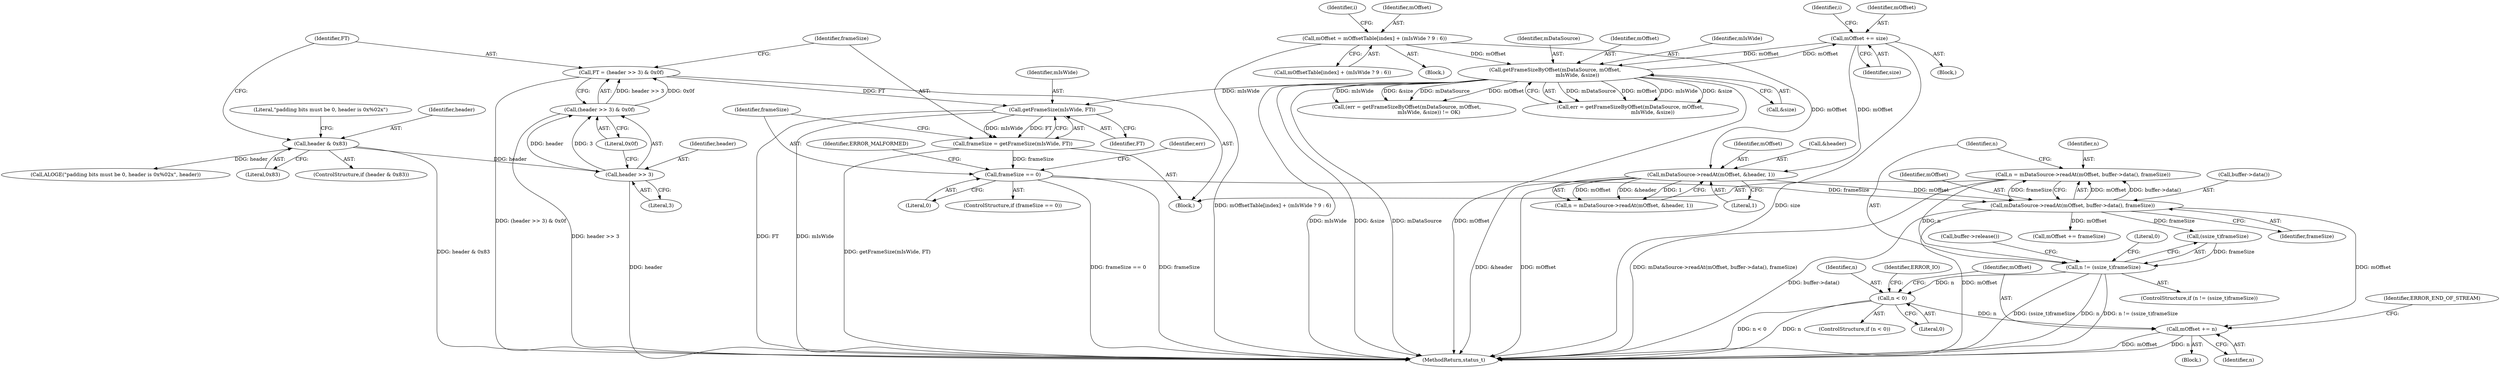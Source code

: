 digraph "0_Android_36b04932bb93cc3269279282686b439a17a89920@API" {
"1000249" [label="(Call,n = mDataSource->readAt(mOffset, buffer->data(), frameSize))"];
"1000251" [label="(Call,mDataSource->readAt(mOffset, buffer->data(), frameSize))"];
"1000192" [label="(Call,mDataSource->readAt(mOffset, &header, 1))"];
"1000185" [label="(Call,mOffset += size)"];
"1000175" [label="(Call,getFrameSizeByOffset(mDataSource, mOffset,\n                            mIsWide, &size))"];
"1000145" [label="(Call,mOffset = mOffsetTable[index] + (mIsWide ? 9 : 6))"];
"1000229" [label="(Call,frameSize == 0)"];
"1000223" [label="(Call,frameSize = getFrameSize(mIsWide, FT))"];
"1000225" [label="(Call,getFrameSize(mIsWide, FT))"];
"1000215" [label="(Call,FT = (header >> 3) & 0x0f)"];
"1000217" [label="(Call,(header >> 3) & 0x0f)"];
"1000218" [label="(Call,header >> 3)"];
"1000205" [label="(Call,header & 0x83)"];
"1000256" [label="(Call,n != (ssize_t)frameSize)"];
"1000267" [label="(Call,n < 0)"];
"1000275" [label="(Call,mOffset += n)"];
"1000281" [label="(Literal,0)"];
"1000175" [label="(Call,getFrameSizeByOffset(mDataSource, mOffset,\n                            mIsWide, &size))"];
"1000226" [label="(Identifier,mIsWide)"];
"1000249" [label="(Call,n = mDataSource->readAt(mOffset, buffer->data(), frameSize))"];
"1000228" [label="(ControlStructure,if (frameSize == 0))"];
"1000272" [label="(Identifier,ERROR_IO)"];
"1000205" [label="(Call,header & 0x83)"];
"1000105" [label="(Block,)"];
"1000268" [label="(Identifier,n)"];
"1000168" [label="(Identifier,i)"];
"1000227" [label="(Identifier,FT)"];
"1000173" [label="(Call,err = getFrameSizeByOffset(mDataSource, mOffset,\n                            mIsWide, &size))"];
"1000186" [label="(Identifier,mOffset)"];
"1000251" [label="(Call,mDataSource->readAt(mOffset, buffer->data(), frameSize))"];
"1000267" [label="(Call,n < 0)"];
"1000253" [label="(Call,buffer->data())"];
"1000176" [label="(Identifier,mDataSource)"];
"1000301" [label="(MethodReturn,status_t)"];
"1000266" [label="(ControlStructure,if (n < 0))"];
"1000177" [label="(Identifier,mOffset)"];
"1000258" [label="(Call,(ssize_t)frameSize)"];
"1000223" [label="(Call,frameSize = getFrameSize(mIsWide, FT))"];
"1000206" [label="(Identifier,header)"];
"1000192" [label="(Call,mDataSource->readAt(mOffset, &header, 1))"];
"1000257" [label="(Identifier,n)"];
"1000254" [label="(Identifier,frameSize)"];
"1000216" [label="(Identifier,FT)"];
"1000147" [label="(Call,mOffsetTable[index] + (mIsWide ? 9 : 6))"];
"1000219" [label="(Identifier,header)"];
"1000169" [label="(Block,)"];
"1000209" [label="(Call,ALOGE(\"padding bits must be 0, header is 0x%02x\", header))"];
"1000275" [label="(Call,mOffset += n)"];
"1000185" [label="(Call,mOffset += size)"];
"1000229" [label="(Call,frameSize == 0)"];
"1000252" [label="(Identifier,mOffset)"];
"1000274" [label="(Block,)"];
"1000230" [label="(Identifier,frameSize)"];
"1000221" [label="(Literal,0x0f)"];
"1000262" [label="(Call,buffer->release())"];
"1000145" [label="(Call,mOffset = mOffsetTable[index] + (mIsWide ? 9 : 6))"];
"1000220" [label="(Literal,3)"];
"1000276" [label="(Identifier,mOffset)"];
"1000193" [label="(Identifier,mOffset)"];
"1000187" [label="(Identifier,size)"];
"1000207" [label="(Literal,0x83)"];
"1000238" [label="(Identifier,err)"];
"1000196" [label="(Literal,1)"];
"1000225" [label="(Call,getFrameSize(mIsWide, FT))"];
"1000178" [label="(Identifier,mIsWide)"];
"1000158" [label="(Identifier,i)"];
"1000231" [label="(Literal,0)"];
"1000210" [label="(Literal,\"padding bits must be 0, header is 0x%02x\")"];
"1000120" [label="(Block,)"];
"1000204" [label="(ControlStructure,if (header & 0x83))"];
"1000234" [label="(Identifier,ERROR_MALFORMED)"];
"1000217" [label="(Call,(header >> 3) & 0x0f)"];
"1000269" [label="(Literal,0)"];
"1000224" [label="(Identifier,frameSize)"];
"1000289" [label="(Call,mOffset += frameSize)"];
"1000146" [label="(Identifier,mOffset)"];
"1000256" [label="(Call,n != (ssize_t)frameSize)"];
"1000255" [label="(ControlStructure,if (n != (ssize_t)frameSize))"];
"1000277" [label="(Identifier,n)"];
"1000279" [label="(Identifier,ERROR_END_OF_STREAM)"];
"1000250" [label="(Identifier,n)"];
"1000218" [label="(Call,header >> 3)"];
"1000194" [label="(Call,&header)"];
"1000179" [label="(Call,&size)"];
"1000190" [label="(Call,n = mDataSource->readAt(mOffset, &header, 1))"];
"1000172" [label="(Call,(err = getFrameSizeByOffset(mDataSource, mOffset,\n                            mIsWide, &size)) != OK)"];
"1000215" [label="(Call,FT = (header >> 3) & 0x0f)"];
"1000249" -> "1000105"  [label="AST: "];
"1000249" -> "1000251"  [label="CFG: "];
"1000250" -> "1000249"  [label="AST: "];
"1000251" -> "1000249"  [label="AST: "];
"1000257" -> "1000249"  [label="CFG: "];
"1000249" -> "1000301"  [label="DDG: mDataSource->readAt(mOffset, buffer->data(), frameSize)"];
"1000251" -> "1000249"  [label="DDG: mOffset"];
"1000251" -> "1000249"  [label="DDG: buffer->data()"];
"1000251" -> "1000249"  [label="DDG: frameSize"];
"1000249" -> "1000256"  [label="DDG: n"];
"1000251" -> "1000254"  [label="CFG: "];
"1000252" -> "1000251"  [label="AST: "];
"1000253" -> "1000251"  [label="AST: "];
"1000254" -> "1000251"  [label="AST: "];
"1000251" -> "1000301"  [label="DDG: buffer->data()"];
"1000251" -> "1000301"  [label="DDG: mOffset"];
"1000192" -> "1000251"  [label="DDG: mOffset"];
"1000229" -> "1000251"  [label="DDG: frameSize"];
"1000251" -> "1000258"  [label="DDG: frameSize"];
"1000251" -> "1000275"  [label="DDG: mOffset"];
"1000251" -> "1000289"  [label="DDG: mOffset"];
"1000192" -> "1000190"  [label="AST: "];
"1000192" -> "1000196"  [label="CFG: "];
"1000193" -> "1000192"  [label="AST: "];
"1000194" -> "1000192"  [label="AST: "];
"1000196" -> "1000192"  [label="AST: "];
"1000190" -> "1000192"  [label="CFG: "];
"1000192" -> "1000301"  [label="DDG: &header"];
"1000192" -> "1000301"  [label="DDG: mOffset"];
"1000192" -> "1000190"  [label="DDG: mOffset"];
"1000192" -> "1000190"  [label="DDG: &header"];
"1000192" -> "1000190"  [label="DDG: 1"];
"1000185" -> "1000192"  [label="DDG: mOffset"];
"1000145" -> "1000192"  [label="DDG: mOffset"];
"1000185" -> "1000169"  [label="AST: "];
"1000185" -> "1000187"  [label="CFG: "];
"1000186" -> "1000185"  [label="AST: "];
"1000187" -> "1000185"  [label="AST: "];
"1000168" -> "1000185"  [label="CFG: "];
"1000185" -> "1000301"  [label="DDG: size"];
"1000185" -> "1000175"  [label="DDG: mOffset"];
"1000175" -> "1000185"  [label="DDG: mOffset"];
"1000175" -> "1000173"  [label="AST: "];
"1000175" -> "1000179"  [label="CFG: "];
"1000176" -> "1000175"  [label="AST: "];
"1000177" -> "1000175"  [label="AST: "];
"1000178" -> "1000175"  [label="AST: "];
"1000179" -> "1000175"  [label="AST: "];
"1000173" -> "1000175"  [label="CFG: "];
"1000175" -> "1000301"  [label="DDG: mIsWide"];
"1000175" -> "1000301"  [label="DDG: &size"];
"1000175" -> "1000301"  [label="DDG: mDataSource"];
"1000175" -> "1000301"  [label="DDG: mOffset"];
"1000175" -> "1000172"  [label="DDG: mDataSource"];
"1000175" -> "1000172"  [label="DDG: mOffset"];
"1000175" -> "1000172"  [label="DDG: mIsWide"];
"1000175" -> "1000172"  [label="DDG: &size"];
"1000175" -> "1000173"  [label="DDG: mDataSource"];
"1000175" -> "1000173"  [label="DDG: mOffset"];
"1000175" -> "1000173"  [label="DDG: mIsWide"];
"1000175" -> "1000173"  [label="DDG: &size"];
"1000145" -> "1000175"  [label="DDG: mOffset"];
"1000175" -> "1000225"  [label="DDG: mIsWide"];
"1000145" -> "1000120"  [label="AST: "];
"1000145" -> "1000147"  [label="CFG: "];
"1000146" -> "1000145"  [label="AST: "];
"1000147" -> "1000145"  [label="AST: "];
"1000158" -> "1000145"  [label="CFG: "];
"1000145" -> "1000301"  [label="DDG: mOffsetTable[index] + (mIsWide ? 9 : 6)"];
"1000229" -> "1000228"  [label="AST: "];
"1000229" -> "1000231"  [label="CFG: "];
"1000230" -> "1000229"  [label="AST: "];
"1000231" -> "1000229"  [label="AST: "];
"1000234" -> "1000229"  [label="CFG: "];
"1000238" -> "1000229"  [label="CFG: "];
"1000229" -> "1000301"  [label="DDG: frameSize == 0"];
"1000229" -> "1000301"  [label="DDG: frameSize"];
"1000223" -> "1000229"  [label="DDG: frameSize"];
"1000223" -> "1000105"  [label="AST: "];
"1000223" -> "1000225"  [label="CFG: "];
"1000224" -> "1000223"  [label="AST: "];
"1000225" -> "1000223"  [label="AST: "];
"1000230" -> "1000223"  [label="CFG: "];
"1000223" -> "1000301"  [label="DDG: getFrameSize(mIsWide, FT)"];
"1000225" -> "1000223"  [label="DDG: mIsWide"];
"1000225" -> "1000223"  [label="DDG: FT"];
"1000225" -> "1000227"  [label="CFG: "];
"1000226" -> "1000225"  [label="AST: "];
"1000227" -> "1000225"  [label="AST: "];
"1000225" -> "1000301"  [label="DDG: FT"];
"1000225" -> "1000301"  [label="DDG: mIsWide"];
"1000215" -> "1000225"  [label="DDG: FT"];
"1000215" -> "1000105"  [label="AST: "];
"1000215" -> "1000217"  [label="CFG: "];
"1000216" -> "1000215"  [label="AST: "];
"1000217" -> "1000215"  [label="AST: "];
"1000224" -> "1000215"  [label="CFG: "];
"1000215" -> "1000301"  [label="DDG: (header >> 3) & 0x0f"];
"1000217" -> "1000215"  [label="DDG: header >> 3"];
"1000217" -> "1000215"  [label="DDG: 0x0f"];
"1000217" -> "1000221"  [label="CFG: "];
"1000218" -> "1000217"  [label="AST: "];
"1000221" -> "1000217"  [label="AST: "];
"1000217" -> "1000301"  [label="DDG: header >> 3"];
"1000218" -> "1000217"  [label="DDG: header"];
"1000218" -> "1000217"  [label="DDG: 3"];
"1000218" -> "1000220"  [label="CFG: "];
"1000219" -> "1000218"  [label="AST: "];
"1000220" -> "1000218"  [label="AST: "];
"1000221" -> "1000218"  [label="CFG: "];
"1000218" -> "1000301"  [label="DDG: header"];
"1000205" -> "1000218"  [label="DDG: header"];
"1000205" -> "1000204"  [label="AST: "];
"1000205" -> "1000207"  [label="CFG: "];
"1000206" -> "1000205"  [label="AST: "];
"1000207" -> "1000205"  [label="AST: "];
"1000210" -> "1000205"  [label="CFG: "];
"1000216" -> "1000205"  [label="CFG: "];
"1000205" -> "1000301"  [label="DDG: header & 0x83"];
"1000205" -> "1000209"  [label="DDG: header"];
"1000256" -> "1000255"  [label="AST: "];
"1000256" -> "1000258"  [label="CFG: "];
"1000257" -> "1000256"  [label="AST: "];
"1000258" -> "1000256"  [label="AST: "];
"1000262" -> "1000256"  [label="CFG: "];
"1000281" -> "1000256"  [label="CFG: "];
"1000256" -> "1000301"  [label="DDG: (ssize_t)frameSize"];
"1000256" -> "1000301"  [label="DDG: n"];
"1000256" -> "1000301"  [label="DDG: n != (ssize_t)frameSize"];
"1000258" -> "1000256"  [label="DDG: frameSize"];
"1000256" -> "1000267"  [label="DDG: n"];
"1000267" -> "1000266"  [label="AST: "];
"1000267" -> "1000269"  [label="CFG: "];
"1000268" -> "1000267"  [label="AST: "];
"1000269" -> "1000267"  [label="AST: "];
"1000272" -> "1000267"  [label="CFG: "];
"1000276" -> "1000267"  [label="CFG: "];
"1000267" -> "1000301"  [label="DDG: n"];
"1000267" -> "1000301"  [label="DDG: n < 0"];
"1000267" -> "1000275"  [label="DDG: n"];
"1000275" -> "1000274"  [label="AST: "];
"1000275" -> "1000277"  [label="CFG: "];
"1000276" -> "1000275"  [label="AST: "];
"1000277" -> "1000275"  [label="AST: "];
"1000279" -> "1000275"  [label="CFG: "];
"1000275" -> "1000301"  [label="DDG: mOffset"];
"1000275" -> "1000301"  [label="DDG: n"];
}
